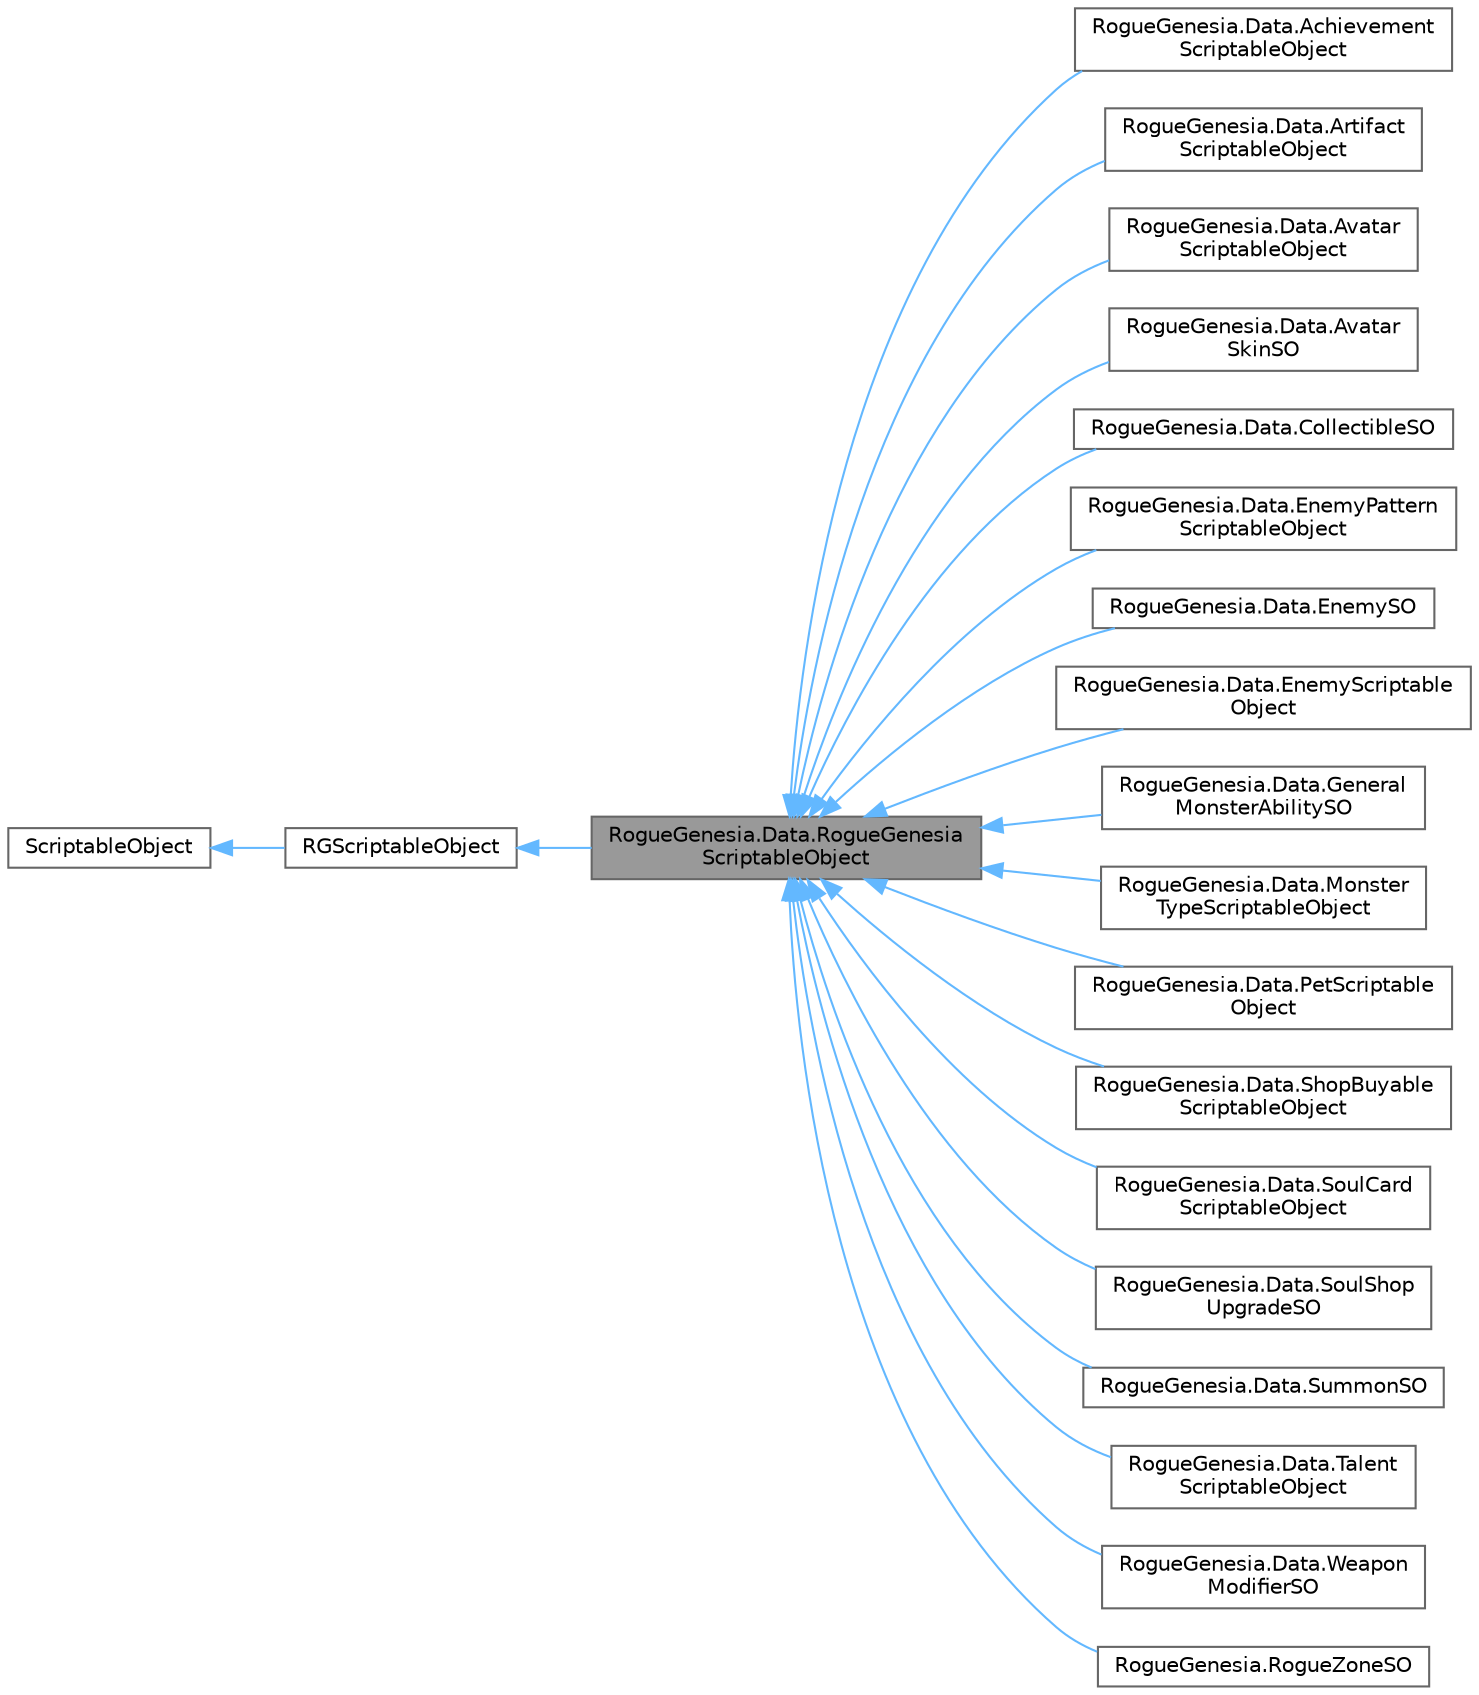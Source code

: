 digraph "RogueGenesia.Data.RogueGenesiaScriptableObject"
{
 // LATEX_PDF_SIZE
  bgcolor="transparent";
  edge [fontname=Helvetica,fontsize=10,labelfontname=Helvetica,labelfontsize=10];
  node [fontname=Helvetica,fontsize=10,shape=box,height=0.2,width=0.4];
  rankdir="LR";
  Node1 [label="RogueGenesia.Data.RogueGenesia\lScriptableObject",height=0.2,width=0.4,color="gray40", fillcolor="grey60", style="filled", fontcolor="black",tooltip=" "];
  Node2 -> Node1 [dir="back",color="steelblue1",style="solid"];
  Node2 [label="RGScriptableObject",height=0.2,width=0.4,color="gray40", fillcolor="white", style="filled",URL="$class_rogue_genesia_1_1_data_1_1_r_g_scriptable_object.html",tooltip=" "];
  Node3 -> Node2 [dir="back",color="steelblue1",style="solid"];
  Node3 [label="ScriptableObject",height=0.2,width=0.4,color="gray40", fillcolor="white", style="filled",tooltip=" "];
  Node1 -> Node4 [dir="back",color="steelblue1",style="solid"];
  Node4 [label="RogueGenesia.Data.Achievement\lScriptableObject",height=0.2,width=0.4,color="gray40", fillcolor="white", style="filled",URL="$class_rogue_genesia_1_1_data_1_1_achievement_scriptable_object.html",tooltip=" "];
  Node1 -> Node5 [dir="back",color="steelblue1",style="solid"];
  Node5 [label="RogueGenesia.Data.Artifact\lScriptableObject",height=0.2,width=0.4,color="gray40", fillcolor="white", style="filled",URL="$class_rogue_genesia_1_1_data_1_1_artifact_scriptable_object.html",tooltip=" "];
  Node1 -> Node6 [dir="back",color="steelblue1",style="solid"];
  Node6 [label="RogueGenesia.Data.Avatar\lScriptableObject",height=0.2,width=0.4,color="gray40", fillcolor="white", style="filled",URL="$class_rogue_genesia_1_1_data_1_1_avatar_scriptable_object.html",tooltip=" "];
  Node1 -> Node7 [dir="back",color="steelblue1",style="solid"];
  Node7 [label="RogueGenesia.Data.Avatar\lSkinSO",height=0.2,width=0.4,color="gray40", fillcolor="white", style="filled",URL="$class_rogue_genesia_1_1_data_1_1_avatar_skin_s_o.html",tooltip=" "];
  Node1 -> Node8 [dir="back",color="steelblue1",style="solid"];
  Node8 [label="RogueGenesia.Data.CollectibleSO",height=0.2,width=0.4,color="gray40", fillcolor="white", style="filled",URL="$class_rogue_genesia_1_1_data_1_1_collectible_s_o.html",tooltip=" "];
  Node1 -> Node9 [dir="back",color="steelblue1",style="solid"];
  Node9 [label="RogueGenesia.Data.EnemyPattern\lScriptableObject",height=0.2,width=0.4,color="gray40", fillcolor="white", style="filled",URL="$class_rogue_genesia_1_1_data_1_1_enemy_pattern_scriptable_object.html",tooltip=" "];
  Node1 -> Node10 [dir="back",color="steelblue1",style="solid"];
  Node10 [label="RogueGenesia.Data.EnemySO",height=0.2,width=0.4,color="gray40", fillcolor="white", style="filled",URL="$class_rogue_genesia_1_1_data_1_1_enemy_s_o.html",tooltip=" "];
  Node1 -> Node11 [dir="back",color="steelblue1",style="solid"];
  Node11 [label="RogueGenesia.Data.EnemyScriptable\lObject",height=0.2,width=0.4,color="gray40", fillcolor="white", style="filled",URL="$class_rogue_genesia_1_1_data_1_1_enemy_scriptable_object.html",tooltip=" "];
  Node1 -> Node12 [dir="back",color="steelblue1",style="solid"];
  Node12 [label="RogueGenesia.Data.General\lMonsterAbilitySO",height=0.2,width=0.4,color="gray40", fillcolor="white", style="filled",URL="$class_rogue_genesia_1_1_data_1_1_general_monster_ability_s_o.html",tooltip=" "];
  Node1 -> Node13 [dir="back",color="steelblue1",style="solid"];
  Node13 [label="RogueGenesia.Data.Monster\lTypeScriptableObject",height=0.2,width=0.4,color="gray40", fillcolor="white", style="filled",URL="$class_rogue_genesia_1_1_data_1_1_monster_type_scriptable_object.html",tooltip=" "];
  Node1 -> Node14 [dir="back",color="steelblue1",style="solid"];
  Node14 [label="RogueGenesia.Data.PetScriptable\lObject",height=0.2,width=0.4,color="gray40", fillcolor="white", style="filled",URL="$class_rogue_genesia_1_1_data_1_1_pet_scriptable_object.html",tooltip=" "];
  Node1 -> Node15 [dir="back",color="steelblue1",style="solid"];
  Node15 [label="RogueGenesia.Data.ShopBuyable\lScriptableObject",height=0.2,width=0.4,color="gray40", fillcolor="white", style="filled",URL="$class_rogue_genesia_1_1_data_1_1_shop_buyable_scriptable_object.html",tooltip=" "];
  Node1 -> Node16 [dir="back",color="steelblue1",style="solid"];
  Node16 [label="RogueGenesia.Data.SoulCard\lScriptableObject",height=0.2,width=0.4,color="gray40", fillcolor="white", style="filled",URL="$class_rogue_genesia_1_1_data_1_1_soul_card_scriptable_object.html",tooltip=" "];
  Node1 -> Node17 [dir="back",color="steelblue1",style="solid"];
  Node17 [label="RogueGenesia.Data.SoulShop\lUpgradeSO",height=0.2,width=0.4,color="gray40", fillcolor="white", style="filled",URL="$class_rogue_genesia_1_1_data_1_1_soul_shop_upgrade_s_o.html",tooltip=" "];
  Node1 -> Node18 [dir="back",color="steelblue1",style="solid"];
  Node18 [label="RogueGenesia.Data.SummonSO",height=0.2,width=0.4,color="gray40", fillcolor="white", style="filled",URL="$class_rogue_genesia_1_1_data_1_1_summon_s_o.html",tooltip=" "];
  Node1 -> Node19 [dir="back",color="steelblue1",style="solid"];
  Node19 [label="RogueGenesia.Data.Talent\lScriptableObject",height=0.2,width=0.4,color="gray40", fillcolor="white", style="filled",URL="$class_rogue_genesia_1_1_data_1_1_talent_scriptable_object.html",tooltip=" "];
  Node1 -> Node20 [dir="back",color="steelblue1",style="solid"];
  Node20 [label="RogueGenesia.Data.Weapon\lModifierSO",height=0.2,width=0.4,color="gray40", fillcolor="white", style="filled",URL="$class_rogue_genesia_1_1_data_1_1_weapon_modifier_s_o.html",tooltip=" "];
  Node1 -> Node21 [dir="back",color="steelblue1",style="solid"];
  Node21 [label="RogueGenesia.RogueZoneSO",height=0.2,width=0.4,color="gray40", fillcolor="white", style="filled",URL="$class_rogue_genesia_1_1_rogue_zone_s_o.html",tooltip=" "];
}
